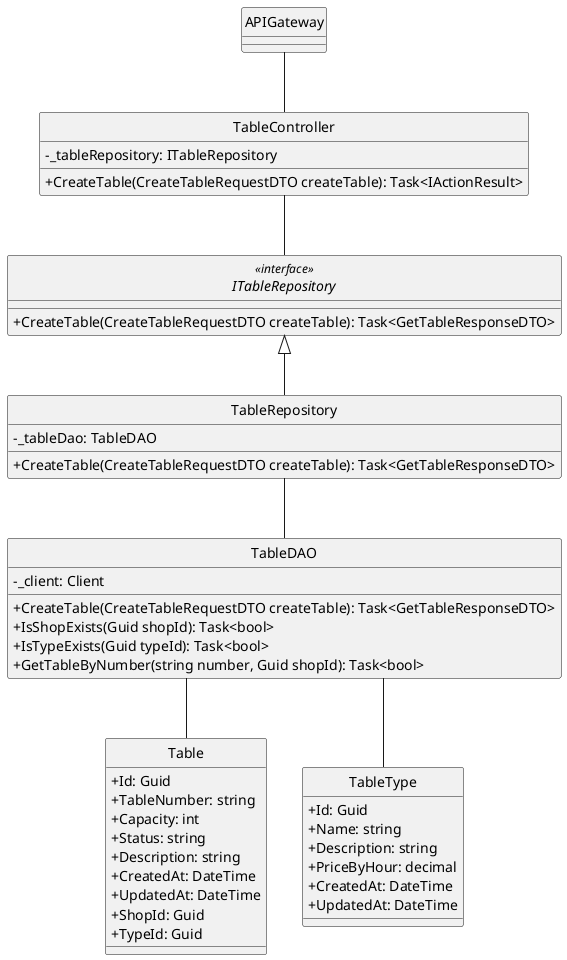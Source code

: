 @startuml
hide circle
skinparam classAttributeIconSize 0
skinparam linetype ortho


class APIGateway {
}
class TableController {
    - _tableRepository: ITableRepository
    + CreateTable(CreateTableRequestDTO createTable): Task<IActionResult> 
}

interface ITableRepository <<interface>> {
    + CreateTable(CreateTableRequestDTO createTable): Task<GetTableResponseDTO> 
}

class TableRepository {
    - _tableDao: TableDAO
    + CreateTable(CreateTableRequestDTO createTable): Task<GetTableResponseDTO>
}

class TableDAO {
    - _client: Client
    + CreateTable(CreateTableRequestDTO createTable): Task<GetTableResponseDTO> 
    + IsShopExists(Guid shopId): Task<bool> 
    + IsTypeExists(Guid typeId): Task<bool> 
    + GetTableByNumber(string number, Guid shopId): Task<bool> 
}

class Table {
    + Id: Guid
    + TableNumber: string
    + Capacity: int
    + Status: string
    + Description: string
    + CreatedAt: DateTime
    + UpdatedAt: DateTime
    + ShopId: Guid
    + TypeId: Guid
}

class TableType {
    + Id: Guid
    + Name: string
    + Description: string
    + PriceByHour: decimal
    + CreatedAt: DateTime
    + UpdatedAt: DateTime
}

APIGateway -- TableController
TableController -- ITableRepository
ITableRepository <|-- TableRepository
TableRepository -- TableDAO
TableDAO -- Table
TableDAO -- TableType

@enduml

